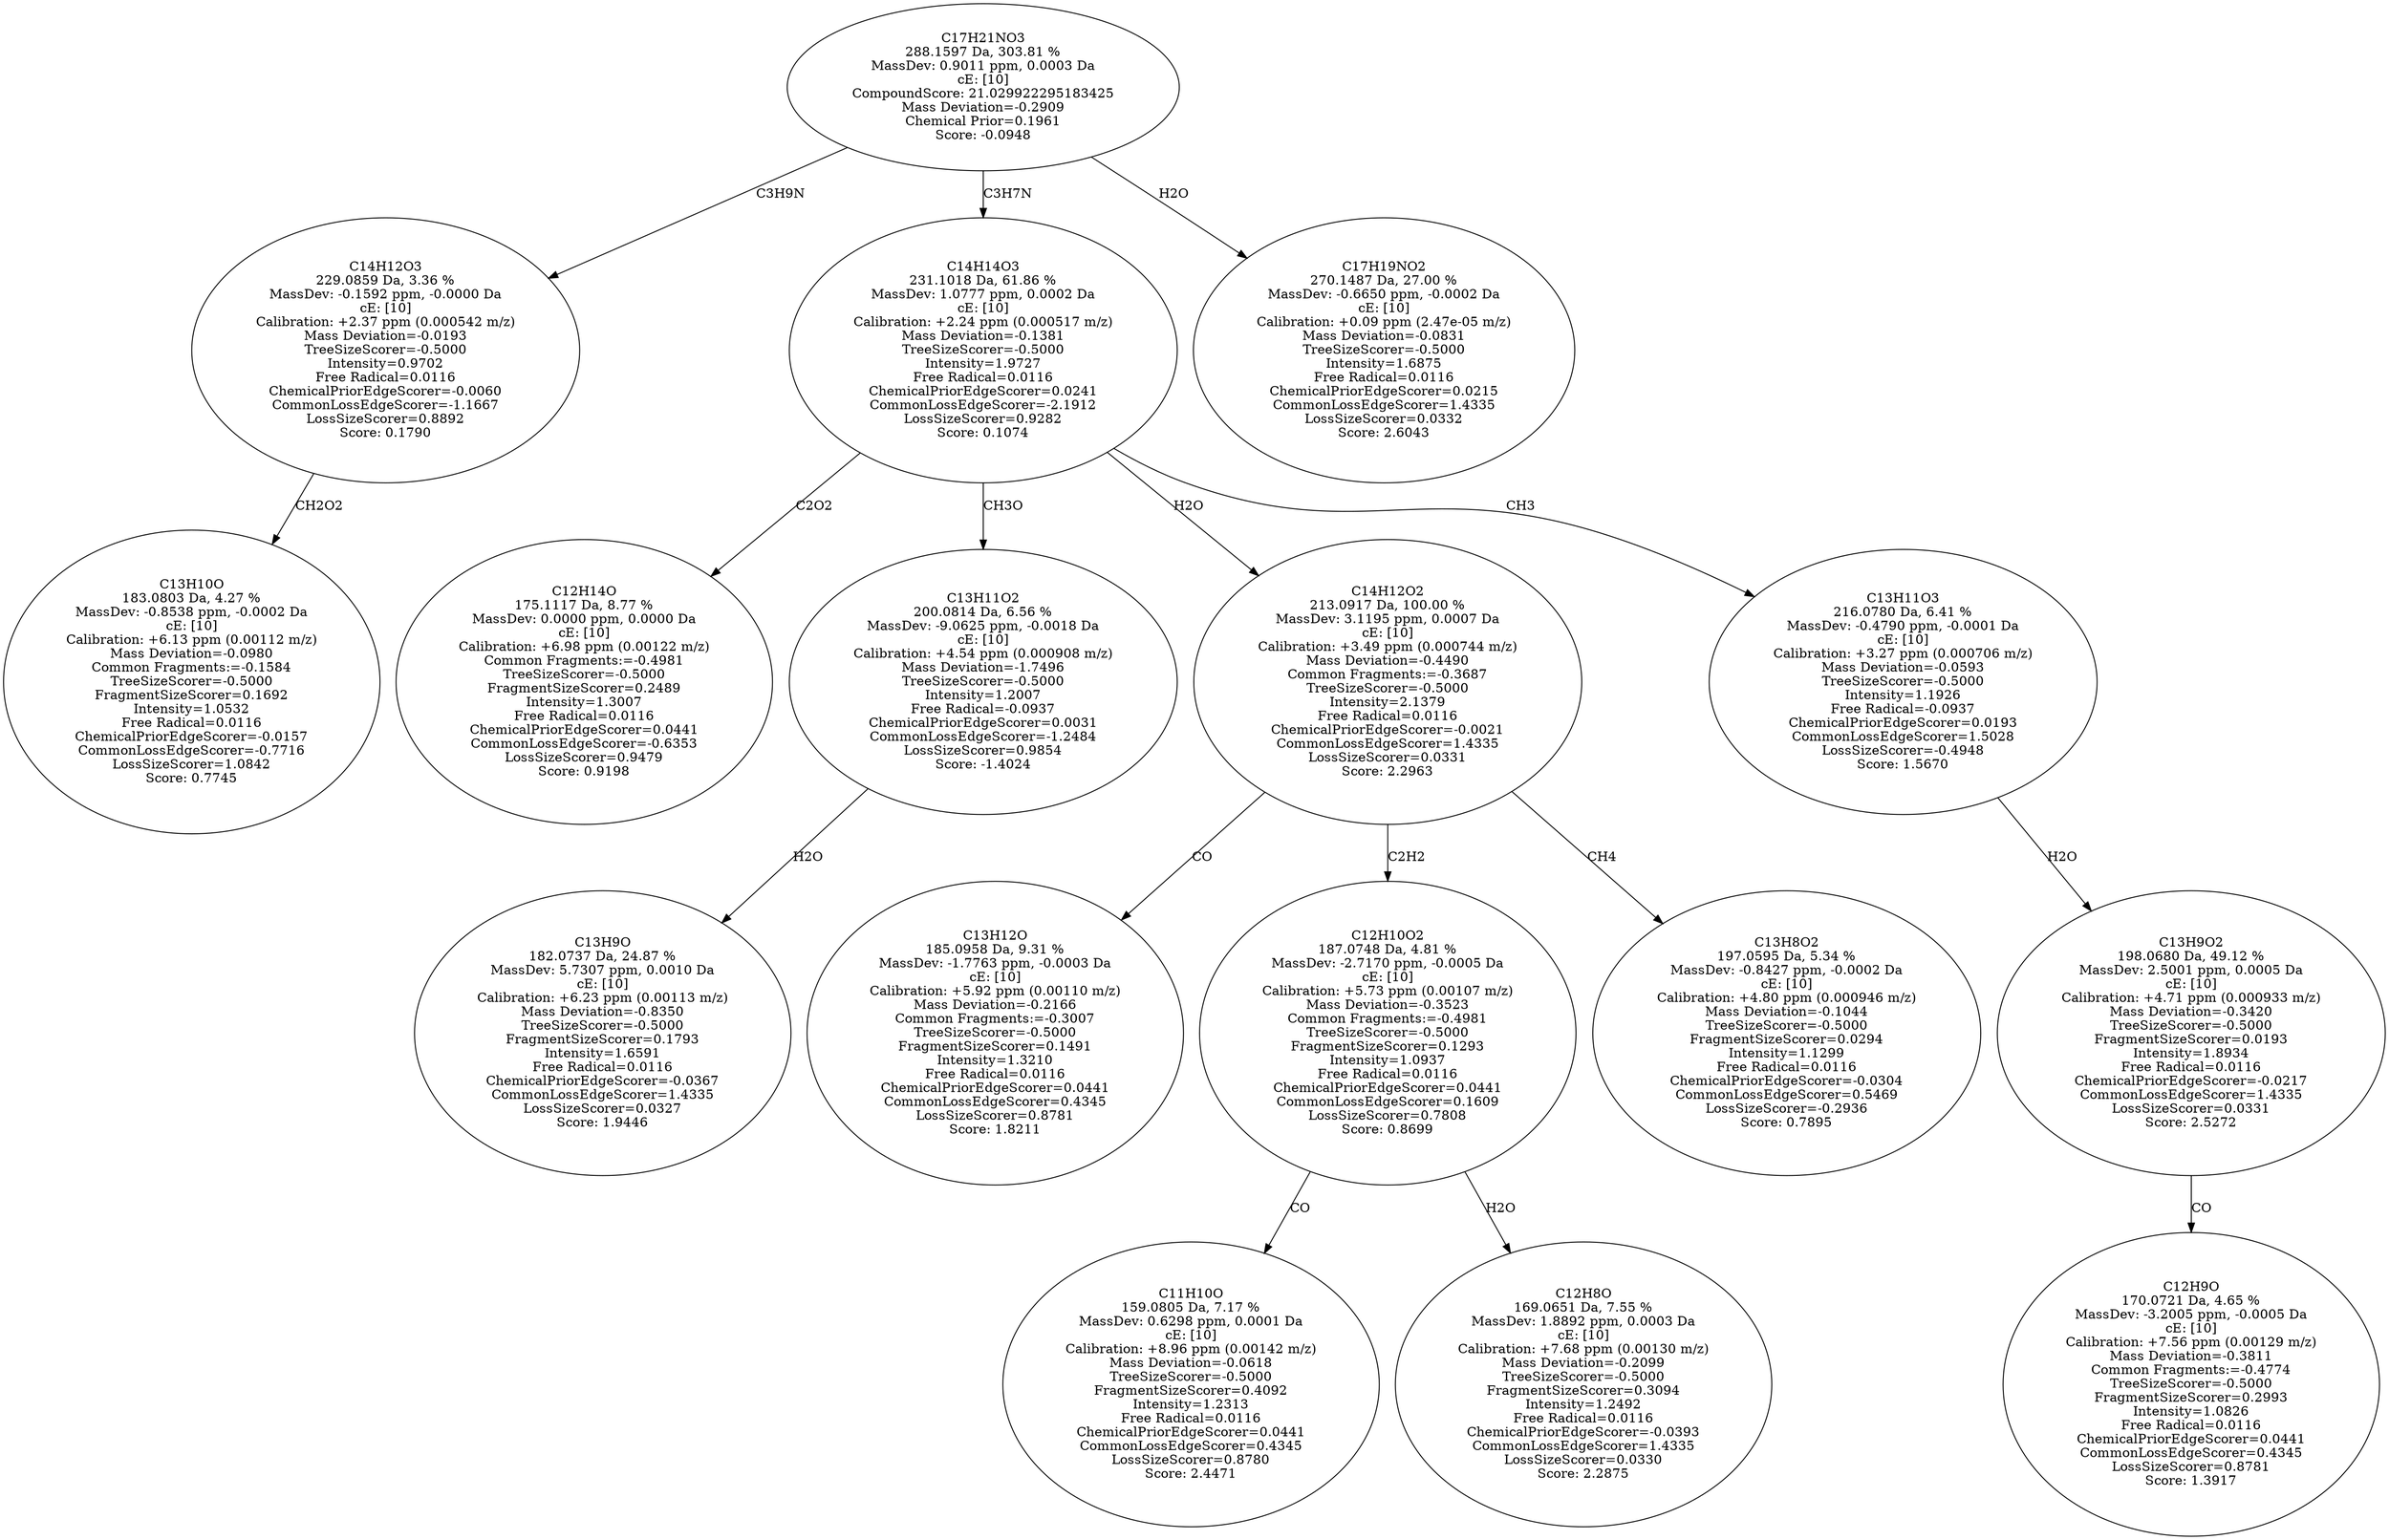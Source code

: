 strict digraph {
v1 [label="C13H10O\n183.0803 Da, 4.27 %\nMassDev: -0.8538 ppm, -0.0002 Da\ncE: [10]\nCalibration: +6.13 ppm (0.00112 m/z)\nMass Deviation=-0.0980\nCommon Fragments:=-0.1584\nTreeSizeScorer=-0.5000\nFragmentSizeScorer=0.1692\nIntensity=1.0532\nFree Radical=0.0116\nChemicalPriorEdgeScorer=-0.0157\nCommonLossEdgeScorer=-0.7716\nLossSizeScorer=1.0842\nScore: 0.7745"];
v2 [label="C14H12O3\n229.0859 Da, 3.36 %\nMassDev: -0.1592 ppm, -0.0000 Da\ncE: [10]\nCalibration: +2.37 ppm (0.000542 m/z)\nMass Deviation=-0.0193\nTreeSizeScorer=-0.5000\nIntensity=0.9702\nFree Radical=0.0116\nChemicalPriorEdgeScorer=-0.0060\nCommonLossEdgeScorer=-1.1667\nLossSizeScorer=0.8892\nScore: 0.1790"];
v3 [label="C12H14O\n175.1117 Da, 8.77 %\nMassDev: 0.0000 ppm, 0.0000 Da\ncE: [10]\nCalibration: +6.98 ppm (0.00122 m/z)\nCommon Fragments:=-0.4981\nTreeSizeScorer=-0.5000\nFragmentSizeScorer=0.2489\nIntensity=1.3007\nFree Radical=0.0116\nChemicalPriorEdgeScorer=0.0441\nCommonLossEdgeScorer=-0.6353\nLossSizeScorer=0.9479\nScore: 0.9198"];
v4 [label="C13H9O\n182.0737 Da, 24.87 %\nMassDev: 5.7307 ppm, 0.0010 Da\ncE: [10]\nCalibration: +6.23 ppm (0.00113 m/z)\nMass Deviation=-0.8350\nTreeSizeScorer=-0.5000\nFragmentSizeScorer=0.1793\nIntensity=1.6591\nFree Radical=0.0116\nChemicalPriorEdgeScorer=-0.0367\nCommonLossEdgeScorer=1.4335\nLossSizeScorer=0.0327\nScore: 1.9446"];
v5 [label="C13H11O2\n200.0814 Da, 6.56 %\nMassDev: -9.0625 ppm, -0.0018 Da\ncE: [10]\nCalibration: +4.54 ppm (0.000908 m/z)\nMass Deviation=-1.7496\nTreeSizeScorer=-0.5000\nIntensity=1.2007\nFree Radical=-0.0937\nChemicalPriorEdgeScorer=0.0031\nCommonLossEdgeScorer=-1.2484\nLossSizeScorer=0.9854\nScore: -1.4024"];
v6 [label="C13H12O\n185.0958 Da, 9.31 %\nMassDev: -1.7763 ppm, -0.0003 Da\ncE: [10]\nCalibration: +5.92 ppm (0.00110 m/z)\nMass Deviation=-0.2166\nCommon Fragments:=-0.3007\nTreeSizeScorer=-0.5000\nFragmentSizeScorer=0.1491\nIntensity=1.3210\nFree Radical=0.0116\nChemicalPriorEdgeScorer=0.0441\nCommonLossEdgeScorer=0.4345\nLossSizeScorer=0.8781\nScore: 1.8211"];
v7 [label="C11H10O\n159.0805 Da, 7.17 %\nMassDev: 0.6298 ppm, 0.0001 Da\ncE: [10]\nCalibration: +8.96 ppm (0.00142 m/z)\nMass Deviation=-0.0618\nTreeSizeScorer=-0.5000\nFragmentSizeScorer=0.4092\nIntensity=1.2313\nFree Radical=0.0116\nChemicalPriorEdgeScorer=0.0441\nCommonLossEdgeScorer=0.4345\nLossSizeScorer=0.8780\nScore: 2.4471"];
v8 [label="C12H8O\n169.0651 Da, 7.55 %\nMassDev: 1.8892 ppm, 0.0003 Da\ncE: [10]\nCalibration: +7.68 ppm (0.00130 m/z)\nMass Deviation=-0.2099\nTreeSizeScorer=-0.5000\nFragmentSizeScorer=0.3094\nIntensity=1.2492\nFree Radical=0.0116\nChemicalPriorEdgeScorer=-0.0393\nCommonLossEdgeScorer=1.4335\nLossSizeScorer=0.0330\nScore: 2.2875"];
v9 [label="C12H10O2\n187.0748 Da, 4.81 %\nMassDev: -2.7170 ppm, -0.0005 Da\ncE: [10]\nCalibration: +5.73 ppm (0.00107 m/z)\nMass Deviation=-0.3523\nCommon Fragments:=-0.4981\nTreeSizeScorer=-0.5000\nFragmentSizeScorer=0.1293\nIntensity=1.0937\nFree Radical=0.0116\nChemicalPriorEdgeScorer=0.0441\nCommonLossEdgeScorer=0.1609\nLossSizeScorer=0.7808\nScore: 0.8699"];
v10 [label="C13H8O2\n197.0595 Da, 5.34 %\nMassDev: -0.8427 ppm, -0.0002 Da\ncE: [10]\nCalibration: +4.80 ppm (0.000946 m/z)\nMass Deviation=-0.1044\nTreeSizeScorer=-0.5000\nFragmentSizeScorer=0.0294\nIntensity=1.1299\nFree Radical=0.0116\nChemicalPriorEdgeScorer=-0.0304\nCommonLossEdgeScorer=0.5469\nLossSizeScorer=-0.2936\nScore: 0.7895"];
v11 [label="C14H12O2\n213.0917 Da, 100.00 %\nMassDev: 3.1195 ppm, 0.0007 Da\ncE: [10]\nCalibration: +3.49 ppm (0.000744 m/z)\nMass Deviation=-0.4490\nCommon Fragments:=-0.3687\nTreeSizeScorer=-0.5000\nIntensity=2.1379\nFree Radical=0.0116\nChemicalPriorEdgeScorer=-0.0021\nCommonLossEdgeScorer=1.4335\nLossSizeScorer=0.0331\nScore: 2.2963"];
v12 [label="C12H9O\n170.0721 Da, 4.65 %\nMassDev: -3.2005 ppm, -0.0005 Da\ncE: [10]\nCalibration: +7.56 ppm (0.00129 m/z)\nMass Deviation=-0.3811\nCommon Fragments:=-0.4774\nTreeSizeScorer=-0.5000\nFragmentSizeScorer=0.2993\nIntensity=1.0826\nFree Radical=0.0116\nChemicalPriorEdgeScorer=0.0441\nCommonLossEdgeScorer=0.4345\nLossSizeScorer=0.8781\nScore: 1.3917"];
v13 [label="C13H9O2\n198.0680 Da, 49.12 %\nMassDev: 2.5001 ppm, 0.0005 Da\ncE: [10]\nCalibration: +4.71 ppm (0.000933 m/z)\nMass Deviation=-0.3420\nTreeSizeScorer=-0.5000\nFragmentSizeScorer=0.0193\nIntensity=1.8934\nFree Radical=0.0116\nChemicalPriorEdgeScorer=-0.0217\nCommonLossEdgeScorer=1.4335\nLossSizeScorer=0.0331\nScore: 2.5272"];
v14 [label="C13H11O3\n216.0780 Da, 6.41 %\nMassDev: -0.4790 ppm, -0.0001 Da\ncE: [10]\nCalibration: +3.27 ppm (0.000706 m/z)\nMass Deviation=-0.0593\nTreeSizeScorer=-0.5000\nIntensity=1.1926\nFree Radical=-0.0937\nChemicalPriorEdgeScorer=0.0193\nCommonLossEdgeScorer=1.5028\nLossSizeScorer=-0.4948\nScore: 1.5670"];
v15 [label="C14H14O3\n231.1018 Da, 61.86 %\nMassDev: 1.0777 ppm, 0.0002 Da\ncE: [10]\nCalibration: +2.24 ppm (0.000517 m/z)\nMass Deviation=-0.1381\nTreeSizeScorer=-0.5000\nIntensity=1.9727\nFree Radical=0.0116\nChemicalPriorEdgeScorer=0.0241\nCommonLossEdgeScorer=-2.1912\nLossSizeScorer=0.9282\nScore: 0.1074"];
v16 [label="C17H19NO2\n270.1487 Da, 27.00 %\nMassDev: -0.6650 ppm, -0.0002 Da\ncE: [10]\nCalibration: +0.09 ppm (2.47e-05 m/z)\nMass Deviation=-0.0831\nTreeSizeScorer=-0.5000\nIntensity=1.6875\nFree Radical=0.0116\nChemicalPriorEdgeScorer=0.0215\nCommonLossEdgeScorer=1.4335\nLossSizeScorer=0.0332\nScore: 2.6043"];
v17 [label="C17H21NO3\n288.1597 Da, 303.81 %\nMassDev: 0.9011 ppm, 0.0003 Da\ncE: [10]\nCompoundScore: 21.029922295183425\nMass Deviation=-0.2909\nChemical Prior=0.1961\nScore: -0.0948"];
v2 -> v1 [label="CH2O2"];
v17 -> v2 [label="C3H9N"];
v15 -> v3 [label="C2O2"];
v5 -> v4 [label="H2O"];
v15 -> v5 [label="CH3O"];
v11 -> v6 [label="CO"];
v9 -> v7 [label="CO"];
v9 -> v8 [label="H2O"];
v11 -> v9 [label="C2H2"];
v11 -> v10 [label="CH4"];
v15 -> v11 [label="H2O"];
v13 -> v12 [label="CO"];
v14 -> v13 [label="H2O"];
v15 -> v14 [label="CH3"];
v17 -> v15 [label="C3H7N"];
v17 -> v16 [label="H2O"];
}